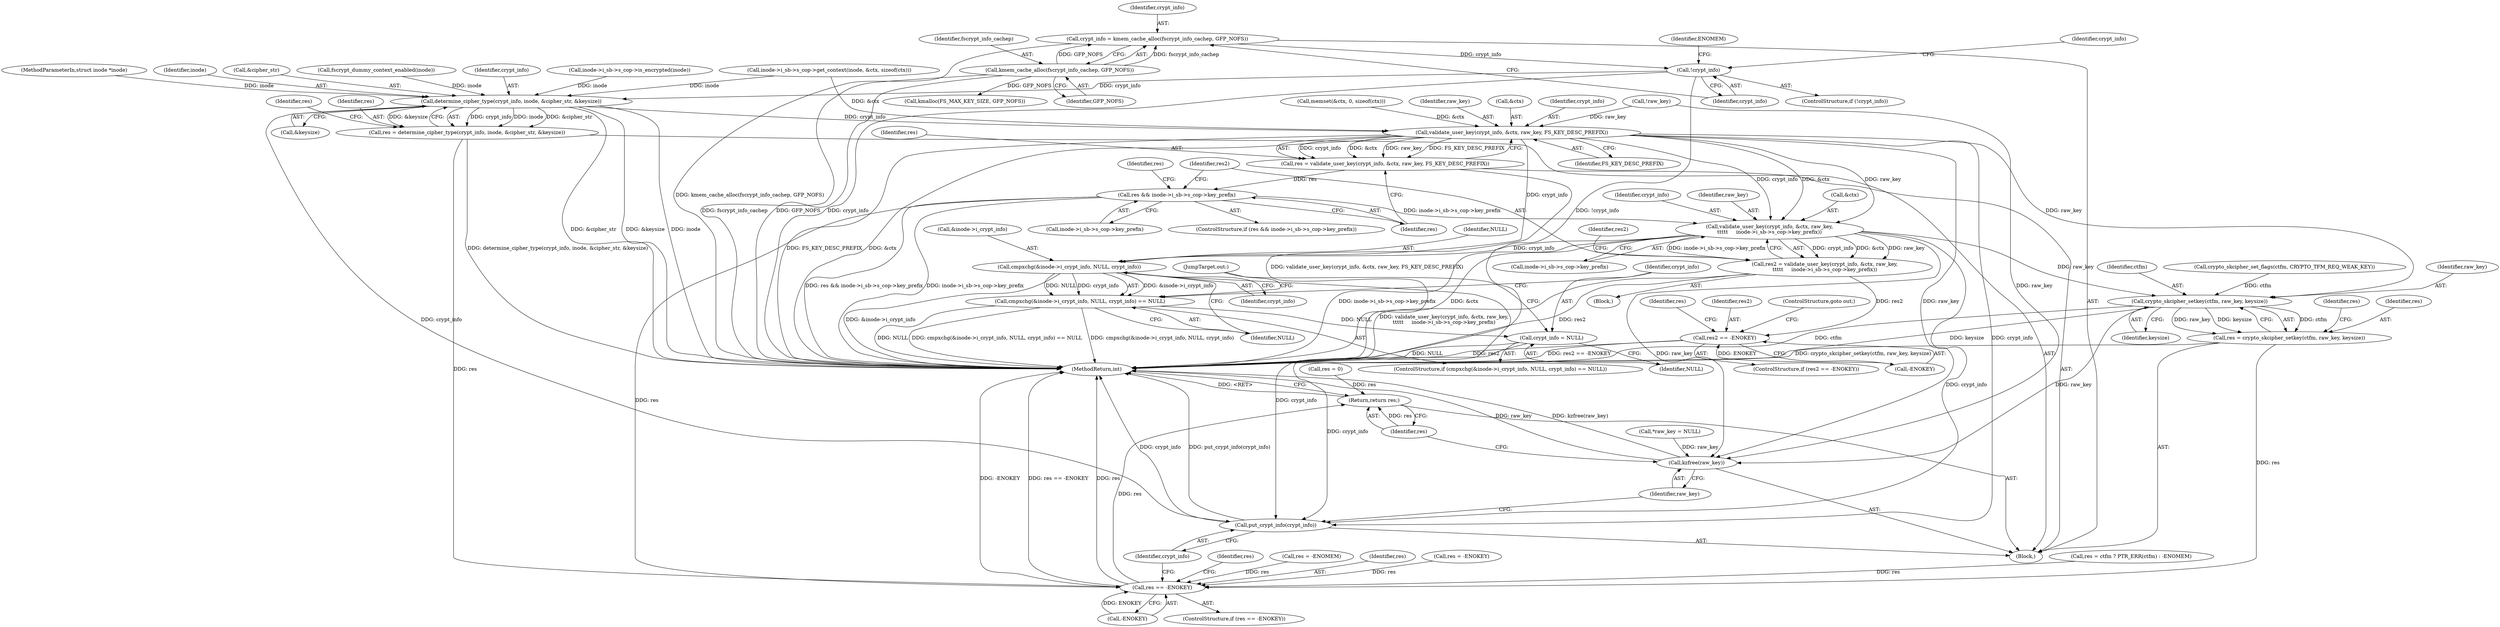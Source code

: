 digraph "0_linux_1b53cf9815bb4744958d41f3795d5d5a1d365e2d_1@API" {
"1000224" [label="(Call,crypt_info = kmem_cache_alloc(fscrypt_info_cachep, GFP_NOFS))"];
"1000226" [label="(Call,kmem_cache_alloc(fscrypt_info_cachep, GFP_NOFS))"];
"1000230" [label="(Call,!crypt_info)"];
"1000274" [label="(Call,determine_cipher_type(crypt_info, inode, &cipher_str, &keysize))"];
"1000272" [label="(Call,res = determine_cipher_type(crypt_info, inode, &cipher_str, &keysize))"];
"1000406" [label="(Call,res == -ENOKEY)"];
"1000417" [label="(Return,return res;)"];
"1000299" [label="(Call,validate_user_key(crypt_info, &ctx, raw_key, FS_KEY_DESC_PREFIX))"];
"1000297" [label="(Call,res = validate_user_key(crypt_info, &ctx, raw_key, FS_KEY_DESC_PREFIX))"];
"1000306" [label="(Call,res && inode->i_sb->s_cop->key_prefix)"];
"1000319" [label="(Call,validate_user_key(crypt_info, &ctx, raw_key,\n\t\t\t\t\t     inode->i_sb->s_cop->key_prefix))"];
"1000317" [label="(Call,res2 = validate_user_key(crypt_info, &ctx, raw_key,\n\t\t\t\t\t     inode->i_sb->s_cop->key_prefix))"];
"1000335" [label="(Call,res2 == -ENOKEY)"];
"1000384" [label="(Call,crypto_skcipher_setkey(ctfm, raw_key, keysize))"];
"1000382" [label="(Call,res = crypto_skcipher_setkey(ctfm, raw_key, keysize))"];
"1000415" [label="(Call,kzfree(raw_key))"];
"1000393" [label="(Call,cmpxchg(&inode->i_crypt_info, NULL, crypt_info))"];
"1000392" [label="(Call,cmpxchg(&inode->i_crypt_info, NULL, crypt_info) == NULL)"];
"1000401" [label="(Call,crypt_info = NULL)"];
"1000413" [label="(Call,put_crypt_info(crypt_info))"];
"1000404" [label="(JumpTarget,out:)"];
"1000334" [label="(ControlStructure,if (res2 == -ENOKEY))"];
"1000228" [label="(Identifier,GFP_NOFS)"];
"1000272" [label="(Call,res = determine_cipher_type(crypt_info, inode, &cipher_str, &keysize))"];
"1000282" [label="(Identifier,res)"];
"1000103" [label="(MethodParameterIn,struct inode *inode)"];
"1000386" [label="(Identifier,raw_key)"];
"1000300" [label="(Identifier,crypt_info)"];
"1000411" [label="(Identifier,res)"];
"1000317" [label="(Call,res2 = validate_user_key(crypt_info, &ctx, raw_key,\n\t\t\t\t\t     inode->i_sb->s_cop->key_prefix))"];
"1000111" [label="(Call,*raw_key = NULL)"];
"1000169" [label="(Call,memset(&ctx, 0, sizeof(ctx)))"];
"1000297" [label="(Call,res = validate_user_key(crypt_info, &ctx, raw_key, FS_KEY_DESC_PREFIX))"];
"1000394" [label="(Call,&inode->i_crypt_info)"];
"1000413" [label="(Call,put_crypt_info(crypt_info))"];
"1000340" [label="(Identifier,res)"];
"1000276" [label="(Identifier,inode)"];
"1000104" [label="(Block,)"];
"1000318" [label="(Identifier,res2)"];
"1000393" [label="(Call,cmpxchg(&inode->i_crypt_info, NULL, crypt_info))"];
"1000392" [label="(Call,cmpxchg(&inode->i_crypt_info, NULL, crypt_info) == NULL)"];
"1000277" [label="(Call,&cipher_str)"];
"1000335" [label="(Call,res2 == -ENOKEY)"];
"1000385" [label="(Identifier,ctfm)"];
"1000400" [label="(Identifier,NULL)"];
"1000226" [label="(Call,kmem_cache_alloc(fscrypt_info_cachep, GFP_NOFS))"];
"1000320" [label="(Identifier,crypt_info)"];
"1000391" [label="(ControlStructure,if (cmpxchg(&inode->i_crypt_info, NULL, crypt_info) == NULL))"];
"1000417" [label="(Return,return res;)"];
"1000408" [label="(Call,-ENOKEY)"];
"1000163" [label="(Call,fscrypt_dummy_context_enabled(inode))"];
"1000405" [label="(ControlStructure,if (res == -ENOKEY))"];
"1000346" [label="(Identifier,res)"];
"1000284" [label="(Call,res = -ENOMEM)"];
"1000275" [label="(Identifier,crypt_info)"];
"1000415" [label="(Call,kzfree(raw_key))"];
"1000229" [label="(ControlStructure,if (!crypt_info))"];
"1000274" [label="(Call,determine_cipher_type(crypt_info, inode, &cipher_str, &keysize))"];
"1000298" [label="(Identifier,res)"];
"1000305" [label="(ControlStructure,if (res && inode->i_sb->s_cop->key_prefix))"];
"1000324" [label="(Call,inode->i_sb->s_cop->key_prefix)"];
"1000303" [label="(Identifier,raw_key)"];
"1000234" [label="(Identifier,ENOMEM)"];
"1000279" [label="(Call,&keysize)"];
"1000416" [label="(Identifier,raw_key)"];
"1000337" [label="(Call,-ENOKEY)"];
"1000336" [label="(Identifier,res2)"];
"1000237" [label="(Identifier,crypt_info)"];
"1000323" [label="(Identifier,raw_key)"];
"1000315" [label="(Block,)"];
"1000387" [label="(Identifier,keysize)"];
"1000308" [label="(Call,inode->i_sb->s_cop->key_prefix)"];
"1000383" [label="(Identifier,res)"];
"1000165" [label="(Call,inode->i_sb->s_cop->is_encrypted(inode))"];
"1000382" [label="(Call,res = crypto_skcipher_setkey(ctfm, raw_key, keysize))"];
"1000149" [label="(Call,inode->i_sb->s_cop->get_context(inode, &ctx, sizeof(ctx)))"];
"1000407" [label="(Identifier,res)"];
"1000339" [label="(Call,res = -ENOKEY)"];
"1000414" [label="(Identifier,crypt_info)"];
"1000225" [label="(Identifier,crypt_info)"];
"1000304" [label="(Identifier,FS_KEY_DESC_PREFIX)"];
"1000231" [label="(Identifier,crypt_info)"];
"1000307" [label="(Identifier,res)"];
"1000403" [label="(Identifier,NULL)"];
"1000299" [label="(Call,validate_user_key(crypt_info, &ctx, raw_key, FS_KEY_DESC_PREFIX))"];
"1000399" [label="(Identifier,crypt_info)"];
"1000384" [label="(Call,crypto_skcipher_setkey(ctfm, raw_key, keysize))"];
"1000321" [label="(Call,&ctx)"];
"1000294" [label="(Call,!raw_key)"];
"1000273" [label="(Identifier,res)"];
"1000227" [label="(Identifier,fscrypt_info_cachep)"];
"1000319" [label="(Call,validate_user_key(crypt_info, &ctx, raw_key,\n\t\t\t\t\t     inode->i_sb->s_cop->key_prefix))"];
"1000332" [label="(Identifier,res2)"];
"1000301" [label="(Call,&ctx)"];
"1000406" [label="(Call,res == -ENOKEY)"];
"1000290" [label="(Call,kmalloc(FS_MAX_KEY_SIZE, GFP_NOFS))"];
"1000230" [label="(Call,!crypt_info)"];
"1000401" [label="(Call,crypt_info = NULL)"];
"1000398" [label="(Identifier,NULL)"];
"1000306" [label="(Call,res && inode->i_sb->s_cop->key_prefix)"];
"1000419" [label="(MethodReturn,int)"];
"1000224" [label="(Call,crypt_info = kmem_cache_alloc(fscrypt_info_cachep, GFP_NOFS))"];
"1000410" [label="(Call,res = 0)"];
"1000389" [label="(Identifier,res)"];
"1000343" [label="(ControlStructure,goto out;)"];
"1000402" [label="(Identifier,crypt_info)"];
"1000379" [label="(Call,crypto_skcipher_set_flags(ctfm, CRYPTO_TFM_REQ_WEAK_KEY))"];
"1000418" [label="(Identifier,res)"];
"1000362" [label="(Call,res = ctfm ? PTR_ERR(ctfm) : -ENOMEM)"];
"1000224" -> "1000104"  [label="AST: "];
"1000224" -> "1000226"  [label="CFG: "];
"1000225" -> "1000224"  [label="AST: "];
"1000226" -> "1000224"  [label="AST: "];
"1000231" -> "1000224"  [label="CFG: "];
"1000224" -> "1000419"  [label="DDG: kmem_cache_alloc(fscrypt_info_cachep, GFP_NOFS)"];
"1000226" -> "1000224"  [label="DDG: fscrypt_info_cachep"];
"1000226" -> "1000224"  [label="DDG: GFP_NOFS"];
"1000224" -> "1000230"  [label="DDG: crypt_info"];
"1000226" -> "1000228"  [label="CFG: "];
"1000227" -> "1000226"  [label="AST: "];
"1000228" -> "1000226"  [label="AST: "];
"1000226" -> "1000419"  [label="DDG: fscrypt_info_cachep"];
"1000226" -> "1000419"  [label="DDG: GFP_NOFS"];
"1000226" -> "1000290"  [label="DDG: GFP_NOFS"];
"1000230" -> "1000229"  [label="AST: "];
"1000230" -> "1000231"  [label="CFG: "];
"1000231" -> "1000230"  [label="AST: "];
"1000234" -> "1000230"  [label="CFG: "];
"1000237" -> "1000230"  [label="CFG: "];
"1000230" -> "1000419"  [label="DDG: crypt_info"];
"1000230" -> "1000419"  [label="DDG: !crypt_info"];
"1000230" -> "1000274"  [label="DDG: crypt_info"];
"1000274" -> "1000272"  [label="AST: "];
"1000274" -> "1000279"  [label="CFG: "];
"1000275" -> "1000274"  [label="AST: "];
"1000276" -> "1000274"  [label="AST: "];
"1000277" -> "1000274"  [label="AST: "];
"1000279" -> "1000274"  [label="AST: "];
"1000272" -> "1000274"  [label="CFG: "];
"1000274" -> "1000419"  [label="DDG: inode"];
"1000274" -> "1000419"  [label="DDG: &cipher_str"];
"1000274" -> "1000419"  [label="DDG: &keysize"];
"1000274" -> "1000272"  [label="DDG: crypt_info"];
"1000274" -> "1000272"  [label="DDG: inode"];
"1000274" -> "1000272"  [label="DDG: &cipher_str"];
"1000274" -> "1000272"  [label="DDG: &keysize"];
"1000163" -> "1000274"  [label="DDG: inode"];
"1000165" -> "1000274"  [label="DDG: inode"];
"1000149" -> "1000274"  [label="DDG: inode"];
"1000103" -> "1000274"  [label="DDG: inode"];
"1000274" -> "1000299"  [label="DDG: crypt_info"];
"1000274" -> "1000413"  [label="DDG: crypt_info"];
"1000272" -> "1000104"  [label="AST: "];
"1000273" -> "1000272"  [label="AST: "];
"1000282" -> "1000272"  [label="CFG: "];
"1000272" -> "1000419"  [label="DDG: determine_cipher_type(crypt_info, inode, &cipher_str, &keysize)"];
"1000272" -> "1000406"  [label="DDG: res"];
"1000406" -> "1000405"  [label="AST: "];
"1000406" -> "1000408"  [label="CFG: "];
"1000407" -> "1000406"  [label="AST: "];
"1000408" -> "1000406"  [label="AST: "];
"1000411" -> "1000406"  [label="CFG: "];
"1000414" -> "1000406"  [label="CFG: "];
"1000406" -> "1000419"  [label="DDG: res"];
"1000406" -> "1000419"  [label="DDG: -ENOKEY"];
"1000406" -> "1000419"  [label="DDG: res == -ENOKEY"];
"1000306" -> "1000406"  [label="DDG: res"];
"1000339" -> "1000406"  [label="DDG: res"];
"1000362" -> "1000406"  [label="DDG: res"];
"1000382" -> "1000406"  [label="DDG: res"];
"1000284" -> "1000406"  [label="DDG: res"];
"1000408" -> "1000406"  [label="DDG: ENOKEY"];
"1000406" -> "1000417"  [label="DDG: res"];
"1000417" -> "1000104"  [label="AST: "];
"1000417" -> "1000418"  [label="CFG: "];
"1000418" -> "1000417"  [label="AST: "];
"1000419" -> "1000417"  [label="CFG: "];
"1000417" -> "1000419"  [label="DDG: <RET>"];
"1000418" -> "1000417"  [label="DDG: res"];
"1000410" -> "1000417"  [label="DDG: res"];
"1000299" -> "1000297"  [label="AST: "];
"1000299" -> "1000304"  [label="CFG: "];
"1000300" -> "1000299"  [label="AST: "];
"1000301" -> "1000299"  [label="AST: "];
"1000303" -> "1000299"  [label="AST: "];
"1000304" -> "1000299"  [label="AST: "];
"1000297" -> "1000299"  [label="CFG: "];
"1000299" -> "1000419"  [label="DDG: FS_KEY_DESC_PREFIX"];
"1000299" -> "1000419"  [label="DDG: &ctx"];
"1000299" -> "1000297"  [label="DDG: crypt_info"];
"1000299" -> "1000297"  [label="DDG: &ctx"];
"1000299" -> "1000297"  [label="DDG: raw_key"];
"1000299" -> "1000297"  [label="DDG: FS_KEY_DESC_PREFIX"];
"1000149" -> "1000299"  [label="DDG: &ctx"];
"1000169" -> "1000299"  [label="DDG: &ctx"];
"1000294" -> "1000299"  [label="DDG: raw_key"];
"1000299" -> "1000319"  [label="DDG: crypt_info"];
"1000299" -> "1000319"  [label="DDG: &ctx"];
"1000299" -> "1000319"  [label="DDG: raw_key"];
"1000299" -> "1000384"  [label="DDG: raw_key"];
"1000299" -> "1000393"  [label="DDG: crypt_info"];
"1000299" -> "1000413"  [label="DDG: crypt_info"];
"1000299" -> "1000415"  [label="DDG: raw_key"];
"1000297" -> "1000104"  [label="AST: "];
"1000298" -> "1000297"  [label="AST: "];
"1000307" -> "1000297"  [label="CFG: "];
"1000297" -> "1000419"  [label="DDG: validate_user_key(crypt_info, &ctx, raw_key, FS_KEY_DESC_PREFIX)"];
"1000297" -> "1000306"  [label="DDG: res"];
"1000306" -> "1000305"  [label="AST: "];
"1000306" -> "1000307"  [label="CFG: "];
"1000306" -> "1000308"  [label="CFG: "];
"1000307" -> "1000306"  [label="AST: "];
"1000308" -> "1000306"  [label="AST: "];
"1000318" -> "1000306"  [label="CFG: "];
"1000346" -> "1000306"  [label="CFG: "];
"1000306" -> "1000419"  [label="DDG: res && inode->i_sb->s_cop->key_prefix"];
"1000306" -> "1000419"  [label="DDG: inode->i_sb->s_cop->key_prefix"];
"1000306" -> "1000319"  [label="DDG: inode->i_sb->s_cop->key_prefix"];
"1000319" -> "1000317"  [label="AST: "];
"1000319" -> "1000324"  [label="CFG: "];
"1000320" -> "1000319"  [label="AST: "];
"1000321" -> "1000319"  [label="AST: "];
"1000323" -> "1000319"  [label="AST: "];
"1000324" -> "1000319"  [label="AST: "];
"1000317" -> "1000319"  [label="CFG: "];
"1000319" -> "1000419"  [label="DDG: inode->i_sb->s_cop->key_prefix"];
"1000319" -> "1000419"  [label="DDG: &ctx"];
"1000319" -> "1000317"  [label="DDG: crypt_info"];
"1000319" -> "1000317"  [label="DDG: &ctx"];
"1000319" -> "1000317"  [label="DDG: raw_key"];
"1000319" -> "1000317"  [label="DDG: inode->i_sb->s_cop->key_prefix"];
"1000319" -> "1000384"  [label="DDG: raw_key"];
"1000319" -> "1000393"  [label="DDG: crypt_info"];
"1000319" -> "1000413"  [label="DDG: crypt_info"];
"1000319" -> "1000415"  [label="DDG: raw_key"];
"1000317" -> "1000315"  [label="AST: "];
"1000318" -> "1000317"  [label="AST: "];
"1000332" -> "1000317"  [label="CFG: "];
"1000317" -> "1000419"  [label="DDG: res2"];
"1000317" -> "1000419"  [label="DDG: validate_user_key(crypt_info, &ctx, raw_key,\n\t\t\t\t\t     inode->i_sb->s_cop->key_prefix)"];
"1000317" -> "1000335"  [label="DDG: res2"];
"1000335" -> "1000334"  [label="AST: "];
"1000335" -> "1000337"  [label="CFG: "];
"1000336" -> "1000335"  [label="AST: "];
"1000337" -> "1000335"  [label="AST: "];
"1000340" -> "1000335"  [label="CFG: "];
"1000343" -> "1000335"  [label="CFG: "];
"1000335" -> "1000419"  [label="DDG: res2"];
"1000335" -> "1000419"  [label="DDG: res2 == -ENOKEY"];
"1000337" -> "1000335"  [label="DDG: ENOKEY"];
"1000384" -> "1000382"  [label="AST: "];
"1000384" -> "1000387"  [label="CFG: "];
"1000385" -> "1000384"  [label="AST: "];
"1000386" -> "1000384"  [label="AST: "];
"1000387" -> "1000384"  [label="AST: "];
"1000382" -> "1000384"  [label="CFG: "];
"1000384" -> "1000419"  [label="DDG: keysize"];
"1000384" -> "1000419"  [label="DDG: ctfm"];
"1000384" -> "1000382"  [label="DDG: ctfm"];
"1000384" -> "1000382"  [label="DDG: raw_key"];
"1000384" -> "1000382"  [label="DDG: keysize"];
"1000379" -> "1000384"  [label="DDG: ctfm"];
"1000384" -> "1000415"  [label="DDG: raw_key"];
"1000382" -> "1000104"  [label="AST: "];
"1000383" -> "1000382"  [label="AST: "];
"1000389" -> "1000382"  [label="CFG: "];
"1000382" -> "1000419"  [label="DDG: crypto_skcipher_setkey(ctfm, raw_key, keysize)"];
"1000415" -> "1000104"  [label="AST: "];
"1000415" -> "1000416"  [label="CFG: "];
"1000416" -> "1000415"  [label="AST: "];
"1000418" -> "1000415"  [label="CFG: "];
"1000415" -> "1000419"  [label="DDG: raw_key"];
"1000415" -> "1000419"  [label="DDG: kzfree(raw_key)"];
"1000111" -> "1000415"  [label="DDG: raw_key"];
"1000294" -> "1000415"  [label="DDG: raw_key"];
"1000393" -> "1000392"  [label="AST: "];
"1000393" -> "1000399"  [label="CFG: "];
"1000394" -> "1000393"  [label="AST: "];
"1000398" -> "1000393"  [label="AST: "];
"1000399" -> "1000393"  [label="AST: "];
"1000400" -> "1000393"  [label="CFG: "];
"1000393" -> "1000419"  [label="DDG: &inode->i_crypt_info"];
"1000393" -> "1000392"  [label="DDG: &inode->i_crypt_info"];
"1000393" -> "1000392"  [label="DDG: NULL"];
"1000393" -> "1000392"  [label="DDG: crypt_info"];
"1000393" -> "1000413"  [label="DDG: crypt_info"];
"1000392" -> "1000391"  [label="AST: "];
"1000392" -> "1000400"  [label="CFG: "];
"1000400" -> "1000392"  [label="AST: "];
"1000402" -> "1000392"  [label="CFG: "];
"1000404" -> "1000392"  [label="CFG: "];
"1000392" -> "1000419"  [label="DDG: cmpxchg(&inode->i_crypt_info, NULL, crypt_info) == NULL"];
"1000392" -> "1000419"  [label="DDG: cmpxchg(&inode->i_crypt_info, NULL, crypt_info)"];
"1000392" -> "1000419"  [label="DDG: NULL"];
"1000392" -> "1000401"  [label="DDG: NULL"];
"1000401" -> "1000391"  [label="AST: "];
"1000401" -> "1000403"  [label="CFG: "];
"1000402" -> "1000401"  [label="AST: "];
"1000403" -> "1000401"  [label="AST: "];
"1000404" -> "1000401"  [label="CFG: "];
"1000401" -> "1000419"  [label="DDG: NULL"];
"1000401" -> "1000413"  [label="DDG: crypt_info"];
"1000413" -> "1000104"  [label="AST: "];
"1000413" -> "1000414"  [label="CFG: "];
"1000414" -> "1000413"  [label="AST: "];
"1000416" -> "1000413"  [label="CFG: "];
"1000413" -> "1000419"  [label="DDG: crypt_info"];
"1000413" -> "1000419"  [label="DDG: put_crypt_info(crypt_info)"];
}
